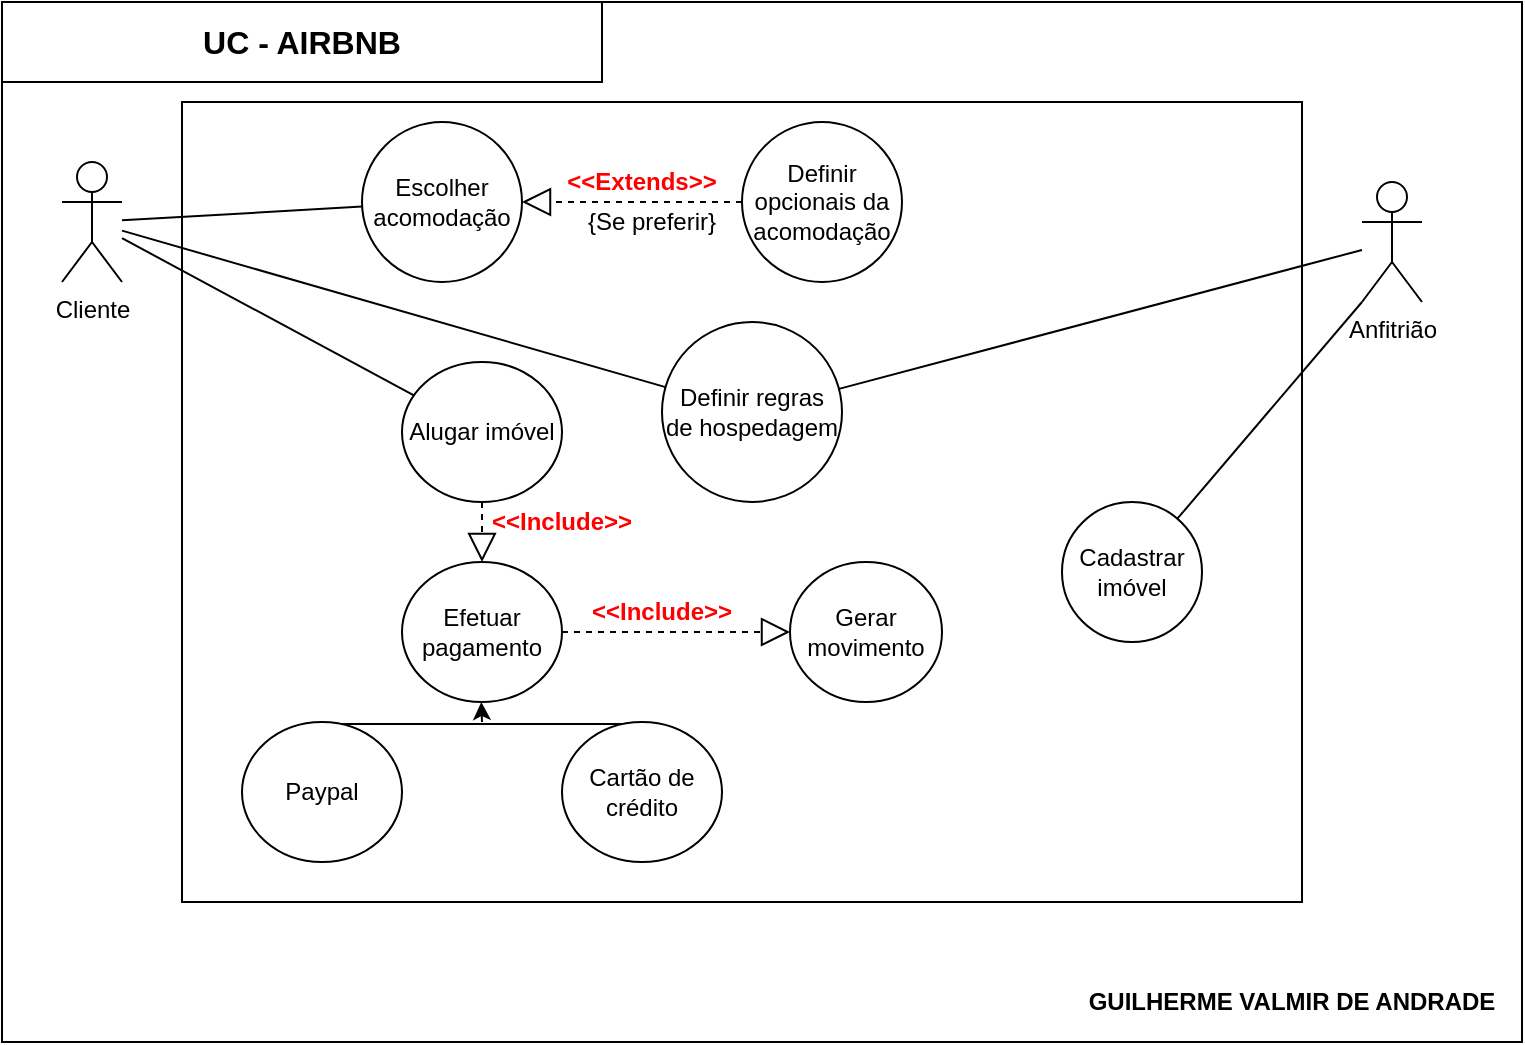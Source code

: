 <mxfile version="12.9.5" type="device" pages="2"><diagram id="Z0r8qirnHDCRZ23AjEvc" name="Diagrama de Caso de Uso"><mxGraphModel dx="1241" dy="619" grid="1" gridSize="10" guides="1" tooltips="1" connect="1" arrows="1" fold="1" page="1" pageScale="1" pageWidth="827" pageHeight="1169" math="0" shadow="0"><root><mxCell id="0"/><mxCell id="1" parent="0"/><mxCell id="0To4qAMuOtVT2HN7qv_8-1" value="" style="rounded=0;whiteSpace=wrap;html=1;" vertex="1" parent="1"><mxGeometry x="20" y="40" width="760" height="520" as="geometry"/></mxCell><mxCell id="0To4qAMuOtVT2HN7qv_8-2" value="" style="rounded=0;whiteSpace=wrap;html=1;" vertex="1" parent="1"><mxGeometry x="20" y="40" width="300" height="40" as="geometry"/></mxCell><mxCell id="0To4qAMuOtVT2HN7qv_8-3" value="&lt;span style=&quot;font-size: 16px&quot;&gt;&lt;b&gt;UC - AIRBNB&lt;/b&gt;&lt;/span&gt;" style="text;html=1;strokeColor=none;fillColor=none;align=center;verticalAlign=middle;whiteSpace=wrap;rounded=0;" vertex="1" parent="1"><mxGeometry x="40" y="50" width="260" height="20" as="geometry"/></mxCell><mxCell id="0To4qAMuOtVT2HN7qv_8-4" value="Anfitrião" style="shape=umlActor;verticalLabelPosition=bottom;labelBackgroundColor=#ffffff;verticalAlign=top;html=1;outlineConnect=0;" vertex="1" parent="1"><mxGeometry x="700" y="130" width="30" height="60" as="geometry"/></mxCell><mxCell id="0To4qAMuOtVT2HN7qv_8-5" value="Cliente" style="shape=umlActor;verticalLabelPosition=bottom;labelBackgroundColor=#ffffff;verticalAlign=top;html=1;outlineConnect=0;" vertex="1" parent="1"><mxGeometry x="50" y="120" width="30" height="60" as="geometry"/></mxCell><mxCell id="0To4qAMuOtVT2HN7qv_8-6" value="Escolher acomodação" style="ellipse;whiteSpace=wrap;html=1;" vertex="1" parent="1"><mxGeometry x="200" y="100" width="80" height="80" as="geometry"/></mxCell><mxCell id="0To4qAMuOtVT2HN7qv_8-8" value="Alugar imóvel" style="ellipse;whiteSpace=wrap;html=1;" vertex="1" parent="1"><mxGeometry x="220" y="220" width="80" height="70" as="geometry"/></mxCell><mxCell id="0To4qAMuOtVT2HN7qv_8-10" value="Definir opcionais da acomodação" style="ellipse;whiteSpace=wrap;html=1;" vertex="1" parent="1"><mxGeometry x="390" y="100" width="80" height="80" as="geometry"/></mxCell><mxCell id="0To4qAMuOtVT2HN7qv_8-11" value="Definir regras de hospedagem" style="ellipse;whiteSpace=wrap;html=1;" vertex="1" parent="1"><mxGeometry x="350" y="200" width="90" height="90" as="geometry"/></mxCell><mxCell id="0To4qAMuOtVT2HN7qv_8-12" value="Efetuar pagamento" style="ellipse;whiteSpace=wrap;html=1;" vertex="1" parent="1"><mxGeometry x="220" y="320" width="80" height="70" as="geometry"/></mxCell><mxCell id="0To4qAMuOtVT2HN7qv_8-13" value="" style="endArrow=none;html=1;" edge="1" parent="1" source="0To4qAMuOtVT2HN7qv_8-5" target="0To4qAMuOtVT2HN7qv_8-6"><mxGeometry width="50" height="50" relative="1" as="geometry"><mxPoint x="110" y="240" as="sourcePoint"/><mxPoint x="160" y="190" as="targetPoint"/></mxGeometry></mxCell><mxCell id="0To4qAMuOtVT2HN7qv_8-14" value="" style="endArrow=none;html=1;" edge="1" parent="1" source="0To4qAMuOtVT2HN7qv_8-5" target="0To4qAMuOtVT2HN7qv_8-8"><mxGeometry width="50" height="50" relative="1" as="geometry"><mxPoint x="110" y="270" as="sourcePoint"/><mxPoint x="160" y="220" as="targetPoint"/></mxGeometry></mxCell><mxCell id="0To4qAMuOtVT2HN7qv_8-15" value="Gerar movimento" style="ellipse;whiteSpace=wrap;html=1;" vertex="1" parent="1"><mxGeometry x="414" y="320" width="76" height="70" as="geometry"/></mxCell><mxCell id="0To4qAMuOtVT2HN7qv_8-16" value="Paypal" style="ellipse;whiteSpace=wrap;html=1;" vertex="1" parent="1"><mxGeometry x="140" y="400" width="80" height="70" as="geometry"/></mxCell><mxCell id="0To4qAMuOtVT2HN7qv_8-17" value="Cartão de crédito" style="ellipse;whiteSpace=wrap;html=1;" vertex="1" parent="1"><mxGeometry x="300" y="400" width="80" height="70" as="geometry"/></mxCell><mxCell id="0To4qAMuOtVT2HN7qv_8-18" value="" style="endArrow=block;dashed=1;endFill=0;endSize=12;html=1;exitX=0;exitY=0.5;exitDx=0;exitDy=0;" edge="1" parent="1" source="0To4qAMuOtVT2HN7qv_8-10" target="0To4qAMuOtVT2HN7qv_8-6"><mxGeometry width="160" relative="1" as="geometry"><mxPoint x="370" y="149.5" as="sourcePoint"/><mxPoint x="530" y="149.5" as="targetPoint"/></mxGeometry></mxCell><mxCell id="0To4qAMuOtVT2HN7qv_8-19" value="" style="endArrow=none;html=1;" edge="1" parent="1" source="0To4qAMuOtVT2HN7qv_8-5" target="0To4qAMuOtVT2HN7qv_8-11"><mxGeometry width="50" height="50" relative="1" as="geometry"><mxPoint x="300" y="220" as="sourcePoint"/><mxPoint x="350" y="170" as="targetPoint"/></mxGeometry></mxCell><mxCell id="0To4qAMuOtVT2HN7qv_8-20" value="" style="endArrow=none;html=1;" edge="1" parent="1"><mxGeometry width="50" height="50" relative="1" as="geometry"><mxPoint x="190" y="401" as="sourcePoint"/><mxPoint x="330" y="401" as="targetPoint"/></mxGeometry></mxCell><mxCell id="0To4qAMuOtVT2HN7qv_8-21" value="" style="endArrow=classic;html=1;" edge="1" parent="1"><mxGeometry width="50" height="50" relative="1" as="geometry"><mxPoint x="260" y="400" as="sourcePoint"/><mxPoint x="259.66" y="390" as="targetPoint"/></mxGeometry></mxCell><mxCell id="0To4qAMuOtVT2HN7qv_8-22" value="" style="endArrow=block;dashed=1;endFill=0;endSize=12;html=1;exitX=1;exitY=0.5;exitDx=0;exitDy=0;entryX=0;entryY=0.5;entryDx=0;entryDy=0;" edge="1" parent="1" source="0To4qAMuOtVT2HN7qv_8-12" target="0To4qAMuOtVT2HN7qv_8-15"><mxGeometry width="160" relative="1" as="geometry"><mxPoint x="320" y="354.5" as="sourcePoint"/><mxPoint x="390" y="354.5" as="targetPoint"/></mxGeometry></mxCell><mxCell id="0To4qAMuOtVT2HN7qv_8-23" value="" style="endArrow=block;dashed=1;endFill=0;endSize=12;html=1;" edge="1" parent="1" source="0To4qAMuOtVT2HN7qv_8-8" target="0To4qAMuOtVT2HN7qv_8-12"><mxGeometry width="160" relative="1" as="geometry"><mxPoint x="70" y="290" as="sourcePoint"/><mxPoint x="230" y="290" as="targetPoint"/></mxGeometry></mxCell><mxCell id="0To4qAMuOtVT2HN7qv_8-24" value="Cadastrar imóvel" style="ellipse;whiteSpace=wrap;html=1;" vertex="1" parent="1"><mxGeometry x="550" y="290" width="70" height="70" as="geometry"/></mxCell><mxCell id="0To4qAMuOtVT2HN7qv_8-25" value="" style="endArrow=none;html=1;" edge="1" parent="1" source="0To4qAMuOtVT2HN7qv_8-11" target="0To4qAMuOtVT2HN7qv_8-4"><mxGeometry width="50" height="50" relative="1" as="geometry"><mxPoint x="530" y="220" as="sourcePoint"/><mxPoint x="580" y="170" as="targetPoint"/></mxGeometry></mxCell><mxCell id="0To4qAMuOtVT2HN7qv_8-26" value="" style="endArrow=none;html=1;entryX=0;entryY=1;entryDx=0;entryDy=0;entryPerimeter=0;" edge="1" parent="1" source="0To4qAMuOtVT2HN7qv_8-24" target="0To4qAMuOtVT2HN7qv_8-4"><mxGeometry width="50" height="50" relative="1" as="geometry"><mxPoint x="610" y="270" as="sourcePoint"/><mxPoint x="660" y="220" as="targetPoint"/></mxGeometry></mxCell><mxCell id="0To4qAMuOtVT2HN7qv_8-27" value="&lt;font color=&quot;#ff0000&quot;&gt;&lt;b&gt;&amp;lt;&amp;lt;Include&amp;gt;&amp;gt;&lt;/b&gt;&lt;/font&gt;" style="text;html=1;strokeColor=none;fillColor=none;align=center;verticalAlign=middle;whiteSpace=wrap;rounded=0;" vertex="1" parent="1"><mxGeometry x="330" y="335" width="40" height="20" as="geometry"/></mxCell><mxCell id="0To4qAMuOtVT2HN7qv_8-28" value="&lt;font color=&quot;#ff0000&quot;&gt;&lt;b&gt;&amp;lt;&amp;lt;Include&amp;gt;&amp;gt;&lt;/b&gt;&lt;/font&gt;" style="text;html=1;strokeColor=none;fillColor=none;align=center;verticalAlign=middle;whiteSpace=wrap;rounded=0;" vertex="1" parent="1"><mxGeometry x="280" y="290" width="40" height="20" as="geometry"/></mxCell><mxCell id="0To4qAMuOtVT2HN7qv_8-29" value="&lt;font color=&quot;#ff0000&quot;&gt;&lt;b&gt;&amp;lt;&amp;lt;Extends&amp;gt;&amp;gt;&lt;/b&gt;&lt;/font&gt;" style="text;html=1;strokeColor=none;fillColor=none;align=center;verticalAlign=middle;whiteSpace=wrap;rounded=0;" vertex="1" parent="1"><mxGeometry x="320" y="120" width="40" height="20" as="geometry"/></mxCell><mxCell id="0To4qAMuOtVT2HN7qv_8-32" value="{Se preferir}" style="text;html=1;strokeColor=none;fillColor=none;align=center;verticalAlign=middle;whiteSpace=wrap;rounded=0;" vertex="1" parent="1"><mxGeometry x="305" y="140" width="80" height="20" as="geometry"/></mxCell><mxCell id="0To4qAMuOtVT2HN7qv_8-33" value="&lt;b&gt;GUILHERME VALMIR DE ANDRADE&lt;/b&gt;" style="text;html=1;strokeColor=none;fillColor=none;align=center;verticalAlign=middle;whiteSpace=wrap;rounded=0;" vertex="1" parent="1"><mxGeometry x="560" y="530" width="210" height="20" as="geometry"/></mxCell><mxCell id="CPVjDrkYmdfTZqW_Lu-1-2" value="" style="rounded=0;whiteSpace=wrap;html=1;fillColor=none;" vertex="1" parent="1"><mxGeometry x="110" y="90" width="560" height="400" as="geometry"/></mxCell></root></mxGraphModel></diagram><diagram id="eWp-XUXUhaK2wpg6HkW2" name="Diagrama de Classe"><mxGraphModel dx="869" dy="433" grid="1" gridSize="10" guides="1" tooltips="1" connect="1" arrows="1" fold="1" page="1" pageScale="1" pageWidth="827" pageHeight="1169" math="0" shadow="0"><root><mxCell id="2VGxymRKrBPjXnDcLiNp-0"/><mxCell id="2VGxymRKrBPjXnDcLiNp-1" parent="2VGxymRKrBPjXnDcLiNp-0"/></root></mxGraphModel></diagram></mxfile>
